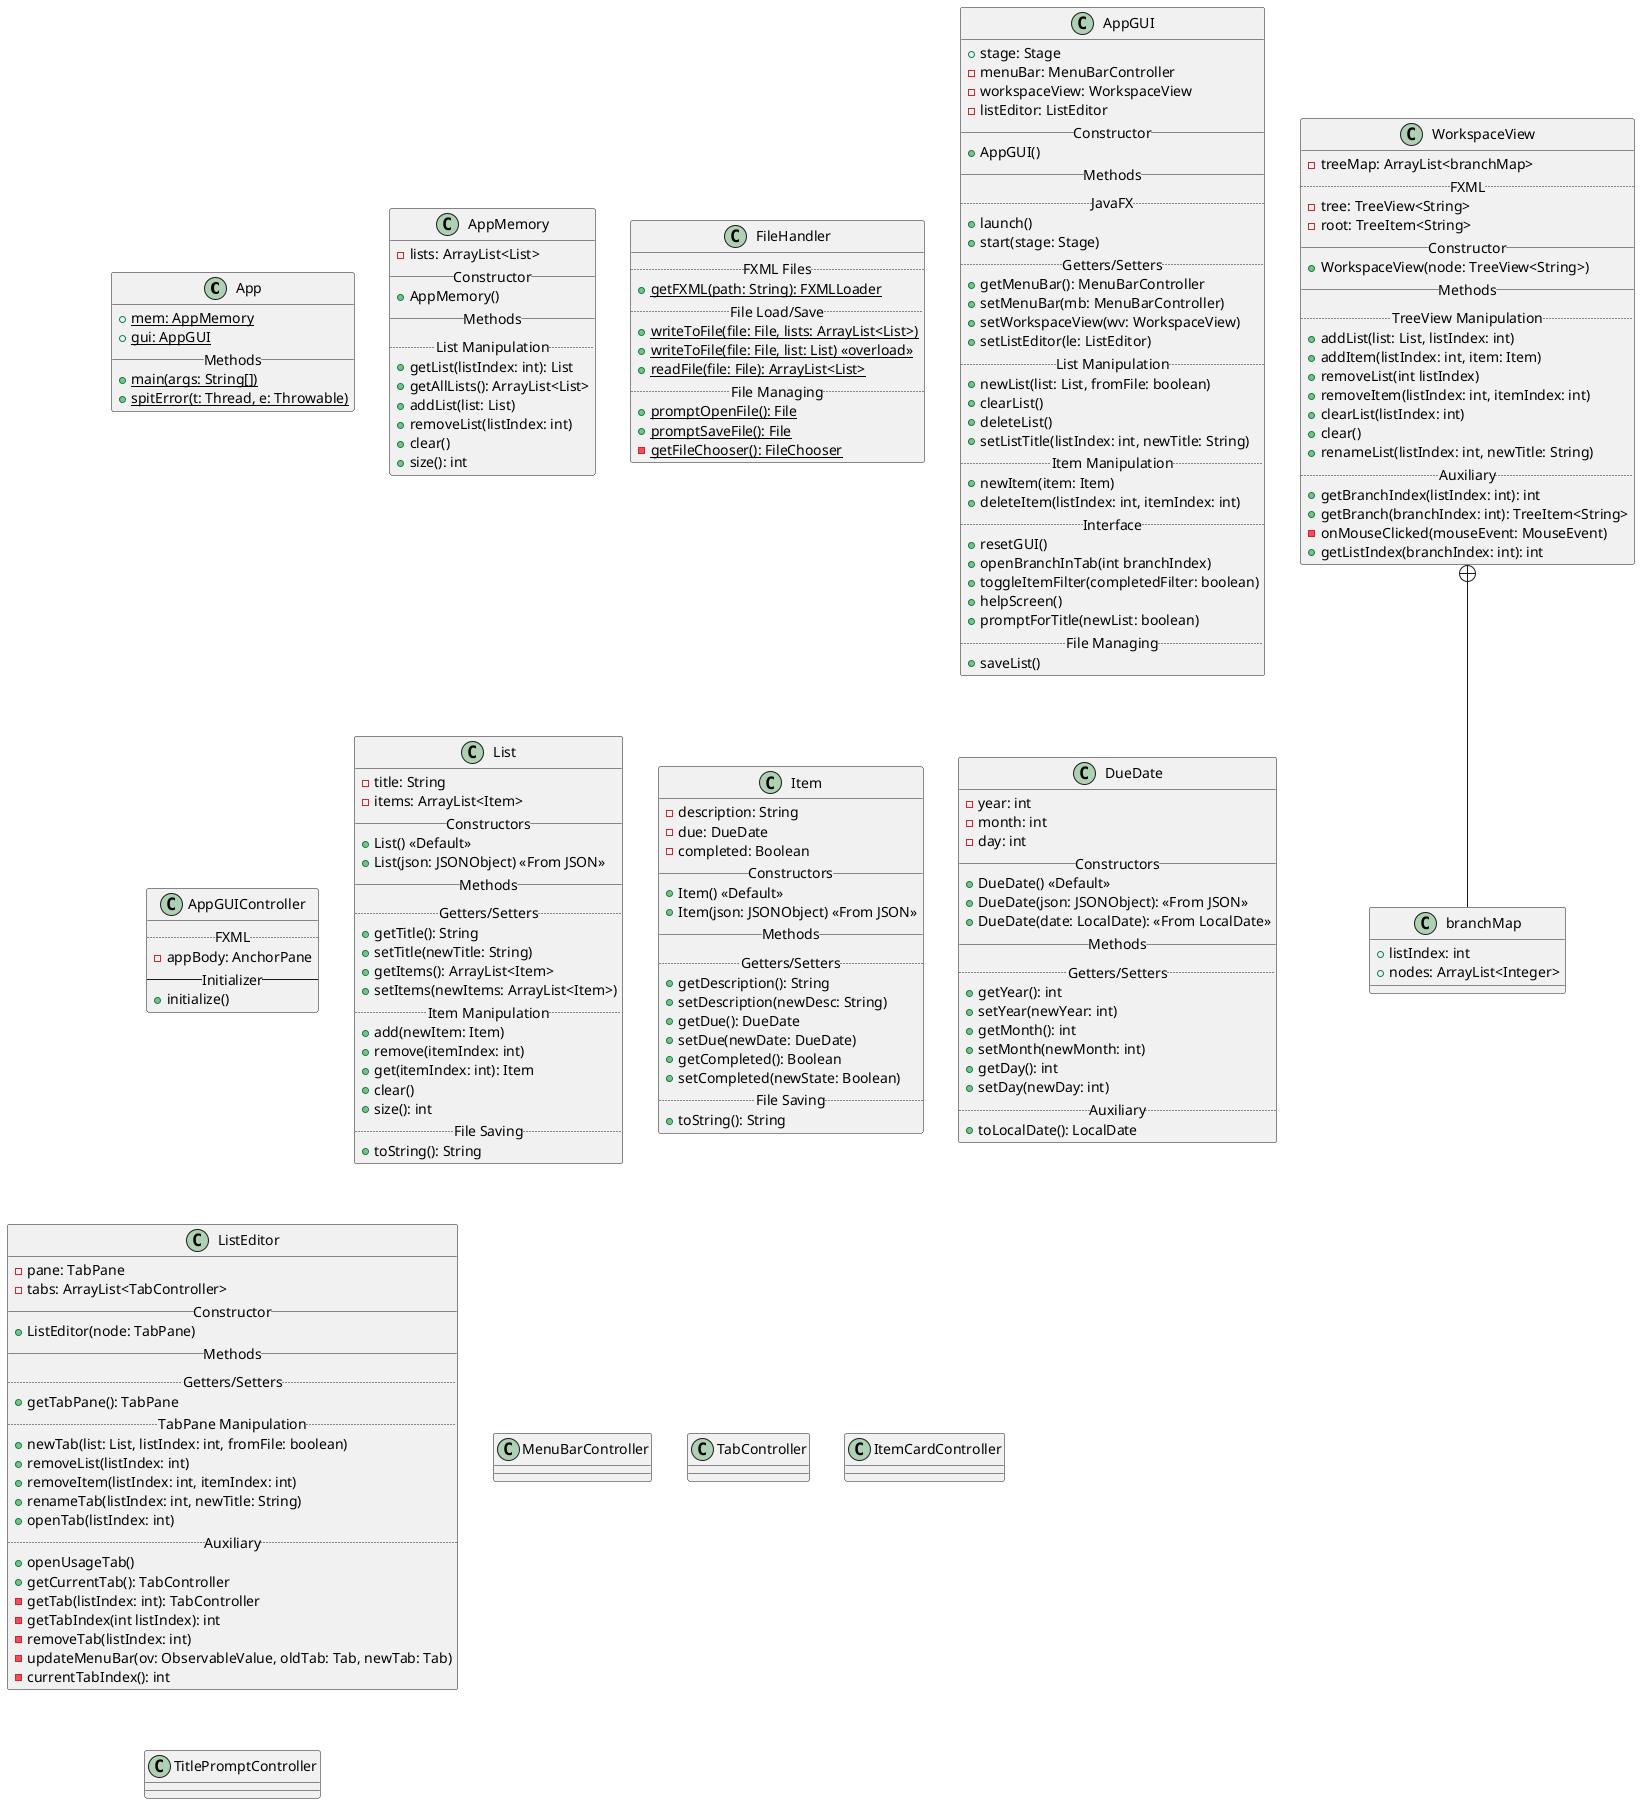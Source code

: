 @startuml
class App {
    +{static}mem: AppMemory
    +{static}gui: AppGUI
    __Methods__
    +{static}main(args: String[])
    +{static}spitError(t: Thread, e: Throwable)
}

class AppMemory {
    -lists: ArrayList<List>
    __Constructor__
    +AppMemory()
    __Methods__
    ..List Manipulation..
    +getList(listIndex: int): List
    +getAllLists(): ArrayList<List>
    +addList(list: List)
    +removeList(listIndex: int)
    +clear()
    +size(): int
}

class FileHandler {
    ..FXML Files..
    +{static} getFXML(path: String): FXMLLoader
    ..File Load/Save..
    +{static} writeToFile(file: File, lists: ArrayList<List>)
    +{static} writeToFile(file: File, list: List) <<overload>>
    +{static} readFile(file: File): ArrayList<List>
    ..File Managing..
    +{static} promptOpenFile(): File
    +{static} promptSaveFile(): File
    -{static} getFileChooser(): FileChooser
}

class AppGUI {
    +stage: Stage
    -menuBar: MenuBarController
    -workspaceView: WorkspaceView
    -listEditor: ListEditor
    __Constructor__
    +AppGUI()
    __Methods__
    ..JavaFX..
    +launch()
    +start(stage: Stage)
    ..Getters/Setters..
    +getMenuBar(): MenuBarController
    +setMenuBar(mb: MenuBarController)
    +setWorkspaceView(wv: WorkspaceView)
    +setListEditor(le: ListEditor)
    ..List Manipulation..
    +newList(list: List, fromFile: boolean)
    +clearList()
    +deleteList()
    +setListTitle(listIndex: int, newTitle: String)
    ..Item Manipulation..
    +newItem(item: Item)
    +deleteItem(listIndex: int, itemIndex: int)
    ..Interface..
    +resetGUI()
    +openBranchInTab(int branchIndex)
    +toggleItemFilter(completedFilter: boolean)
    +helpScreen()
    +promptForTitle(newList: boolean)
    ..File Managing..
    +saveList()
}

class AppGUIController {
    ..FXML..
    -appBody: AnchorPane
    --Initializer--
    +initialize()
}

class List {
    -title: String
    -items: ArrayList<Item>
    __Constructors__
    +List() <<Default>>
    +List(json: JSONObject) <<From JSON>>
    __Methods__
    ..Getters/Setters..
    +getTitle(): String
    +setTitle(newTitle: String)
    +getItems(): ArrayList<Item>
    +setItems(newItems: ArrayList<Item>)
    ..Item Manipulation..
    +add(newItem: Item)
    +remove(itemIndex: int)
    +get(itemIndex: int): Item
    +clear()
    +size(): int
    ..File Saving..
    +toString(): String
}

class Item {
    -description: String
    -due: DueDate
    -completed: Boolean
    __Constructors__
    +Item() <<Default>>
    +Item(json: JSONObject) <<From JSON>>
    __Methods__
    ..Getters/Setters..
    +getDescription(): String
    +setDescription(newDesc: String)
    +getDue(): DueDate
    +setDue(newDate: DueDate)
    +getCompleted(): Boolean
    +setCompleted(newState: Boolean)
    ..File Saving..
    +toString(): String
}

class DueDate {
    -year: int
    -month: int
    -day: int
    __Constructors__
    +DueDate() <<Default>>
    +DueDate(json: JSONObject): <<From JSON>>
    +DueDate(date: LocalDate): <<From LocalDate>>
    __Methods__
    ..Getters/Setters..
    +getYear(): int
    +setYear(newYear: int)
    +getMonth(): int
    +setMonth(newMonth: int)
    +getDay(): int
    +setDay(newDay: int)
    ..Auxiliary..
    +toLocalDate(): LocalDate
}

class ListEditor {
    -pane: TabPane
    -tabs: ArrayList<TabController>
    __Constructor__
    +ListEditor(node: TabPane)
    __Methods__
    ..Getters/Setters..
    +getTabPane(): TabPane
    ..TabPane Manipulation..
    +newTab(list: List, listIndex: int, fromFile: boolean)
    +removeList(listIndex: int)
    +removeItem(listIndex: int, itemIndex: int)
    +renameTab(listIndex: int, newTitle: String)
    +openTab(listIndex: int)
    ..Auxiliary..
    +openUsageTab()
    +getCurrentTab(): TabController
    -getTab(listIndex: int): TabController
    -getTabIndex(int listIndex): int
    -removeTab(listIndex: int)
    -updateMenuBar(ov: ObservableValue, oldTab: Tab, newTab: Tab)
    -currentTabIndex(): int
}

class WorkspaceView {
    -treeMap: ArrayList<branchMap>
    ..FXML..
    -tree: TreeView<String>
    -root: TreeItem<String>
    __Constructor__
    +WorkspaceView(node: TreeView<String>)
    __Methods__
    ..TreeView Manipulation..
    +addList(list: List, listIndex: int)
    +addItem(listIndex: int, item: Item)
    +removeList(int listIndex)
    +removeItem(listIndex: int, itemIndex: int)
    +clearList(listIndex: int)
    +clear()
    +renameList(listIndex: int, newTitle: String)
    ..Auxiliary..
    +getBranchIndex(listIndex: int): int
    +getBranch(branchIndex: int): TreeItem<String>
    -onMouseClicked(mouseEvent: MouseEvent)
    +getListIndex(branchIndex: int): int
}
WorkspaceView +-- branchMap
class branchMap {
    +listIndex: int
    +nodes: ArrayList<Integer>
}

class MenuBarController {

}

class TabController {

}

class ItemCardController {

}

class TitlePromptController {

}

@enduml